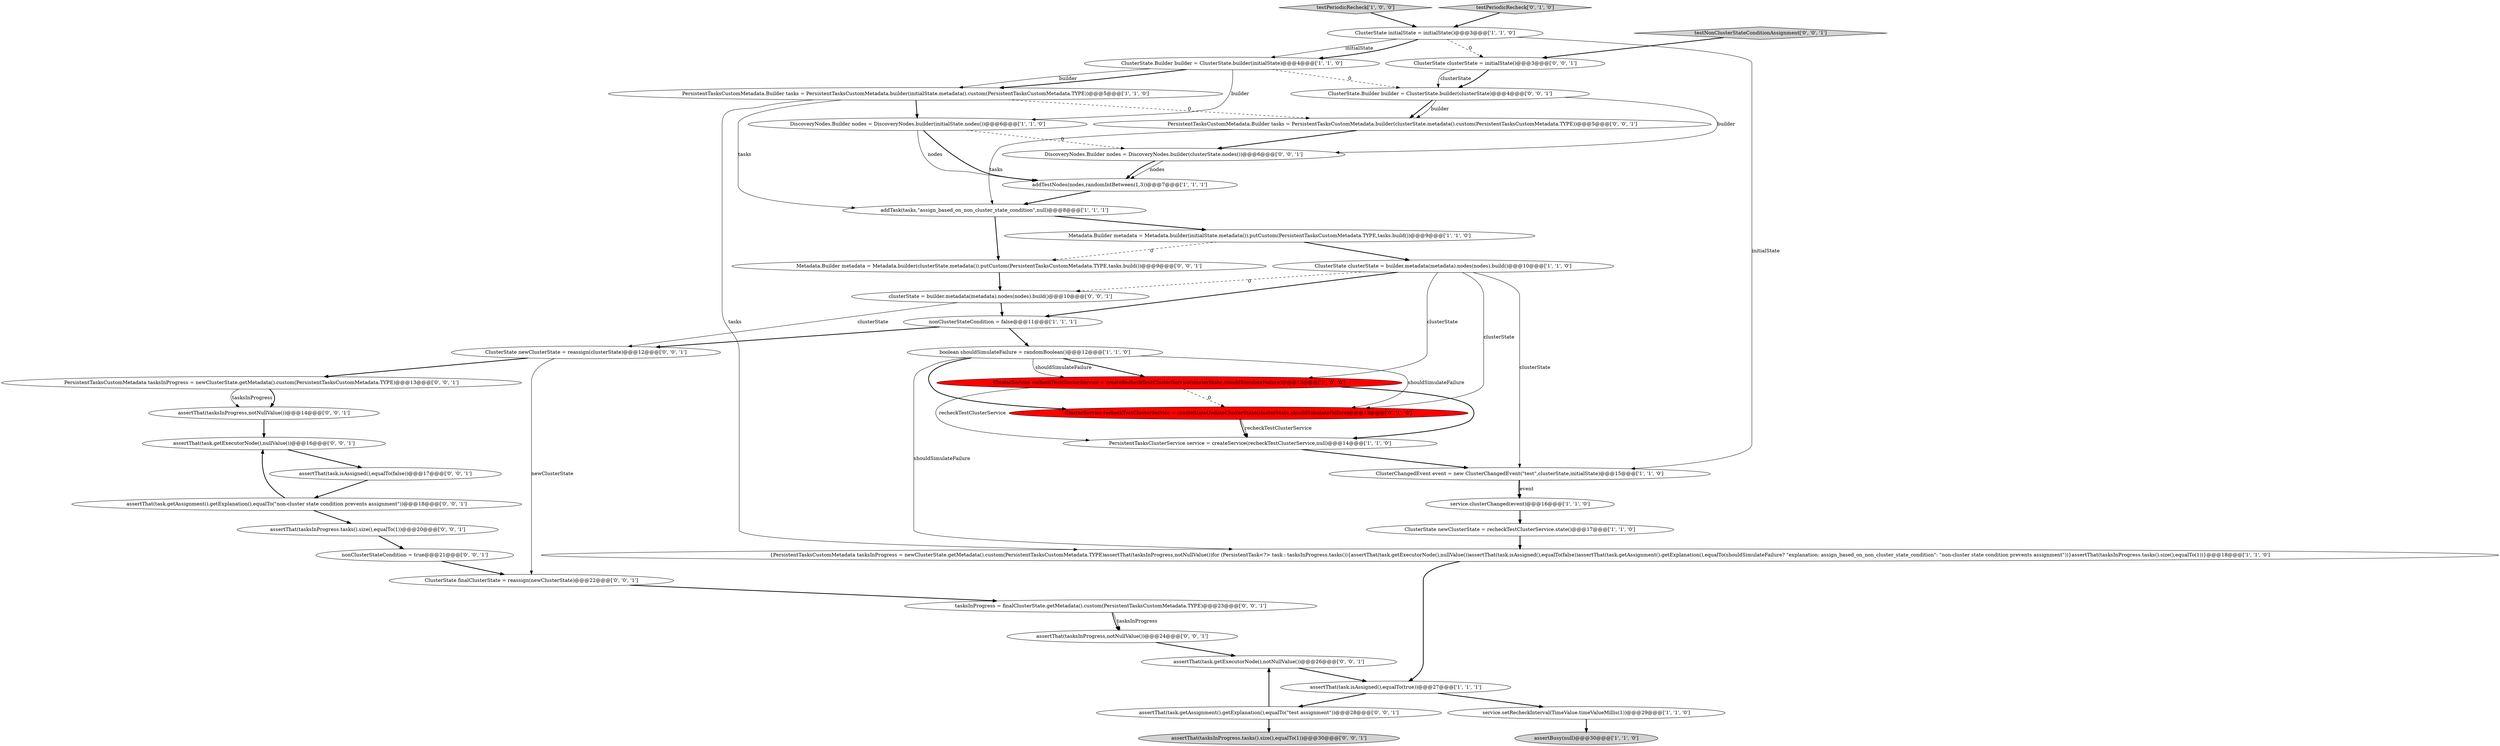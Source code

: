 digraph {
27 [style = filled, label = "clusterState = builder.metadata(metadata).nodes(nodes).build()@@@10@@@['0', '0', '1']", fillcolor = white, shape = ellipse image = "AAA0AAABBB3BBB"];
13 [style = filled, label = "Metadata.Builder metadata = Metadata.builder(initialState.metadata()).putCustom(PersistentTasksCustomMetadata.TYPE,tasks.build())@@@9@@@['1', '1', '0']", fillcolor = white, shape = ellipse image = "AAA0AAABBB1BBB"];
37 [style = filled, label = "assertThat(task.isAssigned(),equalTo(false))@@@17@@@['0', '0', '1']", fillcolor = white, shape = ellipse image = "AAA0AAABBB3BBB"];
10 [style = filled, label = "testPeriodicRecheck['1', '0', '0']", fillcolor = lightgray, shape = diamond image = "AAA0AAABBB1BBB"];
34 [style = filled, label = "assertThat(task.getExecutorNode(),nullValue())@@@16@@@['0', '0', '1']", fillcolor = white, shape = ellipse image = "AAA0AAABBB3BBB"];
40 [style = filled, label = "ClusterState finalClusterState = reassign(newClusterState)@@@22@@@['0', '0', '1']", fillcolor = white, shape = ellipse image = "AAA0AAABBB3BBB"];
2 [style = filled, label = "PersistentTasksCustomMetadata.Builder tasks = PersistentTasksCustomMetadata.builder(initialState.metadata().custom(PersistentTasksCustomMetadata.TYPE))@@@5@@@['1', '1', '0']", fillcolor = white, shape = ellipse image = "AAA0AAABBB1BBB"];
8 [style = filled, label = "PersistentTasksClusterService service = createService(recheckTestClusterService,null)@@@14@@@['1', '1', '0']", fillcolor = white, shape = ellipse image = "AAA0AAABBB1BBB"];
24 [style = filled, label = "assertThat(task.getExecutorNode(),notNullValue())@@@26@@@['0', '0', '1']", fillcolor = white, shape = ellipse image = "AAA0AAABBB3BBB"];
31 [style = filled, label = "assertThat(tasksInProgress,notNullValue())@@@14@@@['0', '0', '1']", fillcolor = white, shape = ellipse image = "AAA0AAABBB3BBB"];
28 [style = filled, label = "PersistentTasksCustomMetadata tasksInProgress = newClusterState.getMetadata().custom(PersistentTasksCustomMetadata.TYPE)@@@13@@@['0', '0', '1']", fillcolor = white, shape = ellipse image = "AAA0AAABBB3BBB"];
14 [style = filled, label = "addTask(tasks,\"assign_based_on_non_cluster_state_condition\",null)@@@8@@@['1', '1', '1']", fillcolor = white, shape = ellipse image = "AAA0AAABBB1BBB"];
21 [style = filled, label = "ClusterService recheckTestClusterService = createStateUpdateClusterState(clusterState,shouldSimulateFailure)@@@13@@@['0', '1', '0']", fillcolor = red, shape = ellipse image = "AAA1AAABBB2BBB"];
30 [style = filled, label = "tasksInProgress = finalClusterState.getMetadata().custom(PersistentTasksCustomMetadata.TYPE)@@@23@@@['0', '0', '1']", fillcolor = white, shape = ellipse image = "AAA0AAABBB3BBB"];
32 [style = filled, label = "ClusterState newClusterState = reassign(clusterState)@@@12@@@['0', '0', '1']", fillcolor = white, shape = ellipse image = "AAA0AAABBB3BBB"];
35 [style = filled, label = "Metadata.Builder metadata = Metadata.builder(clusterState.metadata()).putCustom(PersistentTasksCustomMetadata.TYPE,tasks.build())@@@9@@@['0', '0', '1']", fillcolor = white, shape = ellipse image = "AAA0AAABBB3BBB"];
41 [style = filled, label = "nonClusterStateCondition = true@@@21@@@['0', '0', '1']", fillcolor = white, shape = ellipse image = "AAA0AAABBB3BBB"];
23 [style = filled, label = "DiscoveryNodes.Builder nodes = DiscoveryNodes.builder(clusterState.nodes())@@@6@@@['0', '0', '1']", fillcolor = white, shape = ellipse image = "AAA0AAABBB3BBB"];
5 [style = filled, label = "ClusterState.Builder builder = ClusterState.builder(initialState)@@@4@@@['1', '1', '0']", fillcolor = white, shape = ellipse image = "AAA0AAABBB1BBB"];
16 [style = filled, label = "boolean shouldSimulateFailure = randomBoolean()@@@12@@@['1', '1', '0']", fillcolor = white, shape = ellipse image = "AAA0AAABBB1BBB"];
26 [style = filled, label = "ClusterState clusterState = initialState()@@@3@@@['0', '0', '1']", fillcolor = white, shape = ellipse image = "AAA0AAABBB3BBB"];
20 [style = filled, label = "testPeriodicRecheck['0', '1', '0']", fillcolor = lightgray, shape = diamond image = "AAA0AAABBB2BBB"];
33 [style = filled, label = "assertThat(tasksInProgress,notNullValue())@@@24@@@['0', '0', '1']", fillcolor = white, shape = ellipse image = "AAA0AAABBB3BBB"];
25 [style = filled, label = "PersistentTasksCustomMetadata.Builder tasks = PersistentTasksCustomMetadata.builder(clusterState.metadata().custom(PersistentTasksCustomMetadata.TYPE))@@@5@@@['0', '0', '1']", fillcolor = white, shape = ellipse image = "AAA0AAABBB3BBB"];
17 [style = filled, label = "service.clusterChanged(event)@@@16@@@['1', '1', '0']", fillcolor = white, shape = ellipse image = "AAA0AAABBB1BBB"];
9 [style = filled, label = "assertBusy(null)@@@30@@@['1', '1', '0']", fillcolor = lightgray, shape = ellipse image = "AAA0AAABBB1BBB"];
7 [style = filled, label = "ClusterChangedEvent event = new ClusterChangedEvent(\"test\",clusterState,initialState)@@@15@@@['1', '1', '0']", fillcolor = white, shape = ellipse image = "AAA0AAABBB1BBB"];
12 [style = filled, label = "nonClusterStateCondition = false@@@11@@@['1', '1', '1']", fillcolor = white, shape = ellipse image = "AAA0AAABBB1BBB"];
39 [style = filled, label = "assertThat(tasksInProgress.tasks().size(),equalTo(1))@@@20@@@['0', '0', '1']", fillcolor = white, shape = ellipse image = "AAA0AAABBB3BBB"];
15 [style = filled, label = "ClusterState newClusterState = recheckTestClusterService.state()@@@17@@@['1', '1', '0']", fillcolor = white, shape = ellipse image = "AAA0AAABBB1BBB"];
38 [style = filled, label = "assertThat(task.getAssignment().getExplanation(),equalTo(\"test assignment\"))@@@28@@@['0', '0', '1']", fillcolor = white, shape = ellipse image = "AAA0AAABBB3BBB"];
29 [style = filled, label = "testNonClusterStateConditionAssignment['0', '0', '1']", fillcolor = lightgray, shape = diamond image = "AAA0AAABBB3BBB"];
6 [style = filled, label = "ClusterService recheckTestClusterService = createRecheckTestClusterService(clusterState,shouldSimulateFailure)@@@13@@@['1', '0', '0']", fillcolor = red, shape = ellipse image = "AAA1AAABBB1BBB"];
42 [style = filled, label = "assertThat(tasksInProgress.tasks().size(),equalTo(1))@@@30@@@['0', '0', '1']", fillcolor = lightgray, shape = ellipse image = "AAA0AAABBB3BBB"];
4 [style = filled, label = "ClusterState initialState = initialState()@@@3@@@['1', '1', '0']", fillcolor = white, shape = ellipse image = "AAA0AAABBB1BBB"];
36 [style = filled, label = "assertThat(task.getAssignment().getExplanation(),equalTo(\"non-cluster state condition prevents assignment\"))@@@18@@@['0', '0', '1']", fillcolor = white, shape = ellipse image = "AAA0AAABBB3BBB"];
22 [style = filled, label = "ClusterState.Builder builder = ClusterState.builder(clusterState)@@@4@@@['0', '0', '1']", fillcolor = white, shape = ellipse image = "AAA0AAABBB3BBB"];
11 [style = filled, label = "addTestNodes(nodes,randomIntBetween(1,3))@@@7@@@['1', '1', '1']", fillcolor = white, shape = ellipse image = "AAA0AAABBB1BBB"];
0 [style = filled, label = "service.setRecheckInterval(TimeValue.timeValueMillis(1))@@@29@@@['1', '1', '0']", fillcolor = white, shape = ellipse image = "AAA0AAABBB1BBB"];
18 [style = filled, label = "ClusterState clusterState = builder.metadata(metadata).nodes(nodes).build()@@@10@@@['1', '1', '0']", fillcolor = white, shape = ellipse image = "AAA0AAABBB1BBB"];
3 [style = filled, label = "DiscoveryNodes.Builder nodes = DiscoveryNodes.builder(initialState.nodes())@@@6@@@['1', '1', '0']", fillcolor = white, shape = ellipse image = "AAA0AAABBB1BBB"];
1 [style = filled, label = "{PersistentTasksCustomMetadata tasksInProgress = newClusterState.getMetadata().custom(PersistentTasksCustomMetadata.TYPE)assertThat(tasksInProgress,notNullValue())for (PersistentTask<?> task : tasksInProgress.tasks()){assertThat(task.getExecutorNode(),nullValue())assertThat(task.isAssigned(),equalTo(false))assertThat(task.getAssignment().getExplanation(),equalTo(shouldSimulateFailure? \"explanation: assign_based_on_non_cluster_state_condition\": \"non-cluster state condition prevents assignment\"))}assertThat(tasksInProgress.tasks().size(),equalTo(1))}@@@18@@@['1', '1', '0']", fillcolor = white, shape = ellipse image = "AAA0AAABBB1BBB"];
19 [style = filled, label = "assertThat(task.isAssigned(),equalTo(true))@@@27@@@['1', '1', '1']", fillcolor = white, shape = ellipse image = "AAA0AAABBB1BBB"];
16->21 [style = solid, label="shouldSimulateFailure"];
6->21 [style = dashed, label="0"];
2->1 [style = solid, label="tasks"];
22->25 [style = bold, label=""];
18->6 [style = solid, label="clusterState"];
0->9 [style = bold, label=""];
7->17 [style = solid, label="event"];
32->40 [style = solid, label="newClusterState"];
35->27 [style = bold, label=""];
7->17 [style = bold, label=""];
2->14 [style = solid, label="tasks"];
24->19 [style = bold, label=""];
37->36 [style = bold, label=""];
27->12 [style = bold, label=""];
30->33 [style = bold, label=""];
14->35 [style = bold, label=""];
11->14 [style = bold, label=""];
38->24 [style = bold, label=""];
13->35 [style = dashed, label="0"];
25->23 [style = bold, label=""];
6->8 [style = solid, label="recheckTestClusterService"];
16->6 [style = bold, label=""];
2->3 [style = bold, label=""];
28->31 [style = bold, label=""];
18->27 [style = dashed, label="0"];
3->11 [style = bold, label=""];
18->12 [style = bold, label=""];
21->8 [style = bold, label=""];
12->32 [style = bold, label=""];
12->16 [style = bold, label=""];
4->26 [style = dashed, label="0"];
38->42 [style = bold, label=""];
18->7 [style = solid, label="clusterState"];
4->5 [style = solid, label="initialState"];
36->39 [style = bold, label=""];
26->22 [style = bold, label=""];
28->31 [style = solid, label="tasksInProgress"];
8->7 [style = bold, label=""];
19->0 [style = bold, label=""];
20->4 [style = bold, label=""];
31->34 [style = bold, label=""];
29->26 [style = bold, label=""];
22->23 [style = solid, label="builder"];
16->1 [style = solid, label="shouldSimulateFailure"];
3->23 [style = dashed, label="0"];
26->22 [style = solid, label="clusterState"];
5->2 [style = bold, label=""];
27->32 [style = solid, label="clusterState"];
21->8 [style = solid, label="recheckTestClusterService"];
16->6 [style = solid, label="shouldSimulateFailure"];
22->25 [style = solid, label="builder"];
15->1 [style = bold, label=""];
34->37 [style = bold, label=""];
16->21 [style = bold, label=""];
41->40 [style = bold, label=""];
33->24 [style = bold, label=""];
5->3 [style = solid, label="builder"];
6->8 [style = bold, label=""];
17->15 [style = bold, label=""];
2->25 [style = dashed, label="0"];
10->4 [style = bold, label=""];
18->21 [style = solid, label="clusterState"];
39->41 [style = bold, label=""];
40->30 [style = bold, label=""];
25->14 [style = solid, label="tasks"];
3->11 [style = solid, label="nodes"];
14->13 [style = bold, label=""];
4->7 [style = solid, label="initialState"];
5->2 [style = solid, label="builder"];
23->11 [style = solid, label="nodes"];
1->19 [style = bold, label=""];
23->11 [style = bold, label=""];
19->38 [style = bold, label=""];
32->28 [style = bold, label=""];
4->5 [style = bold, label=""];
36->34 [style = bold, label=""];
13->18 [style = bold, label=""];
30->33 [style = solid, label="tasksInProgress"];
5->22 [style = dashed, label="0"];
}
